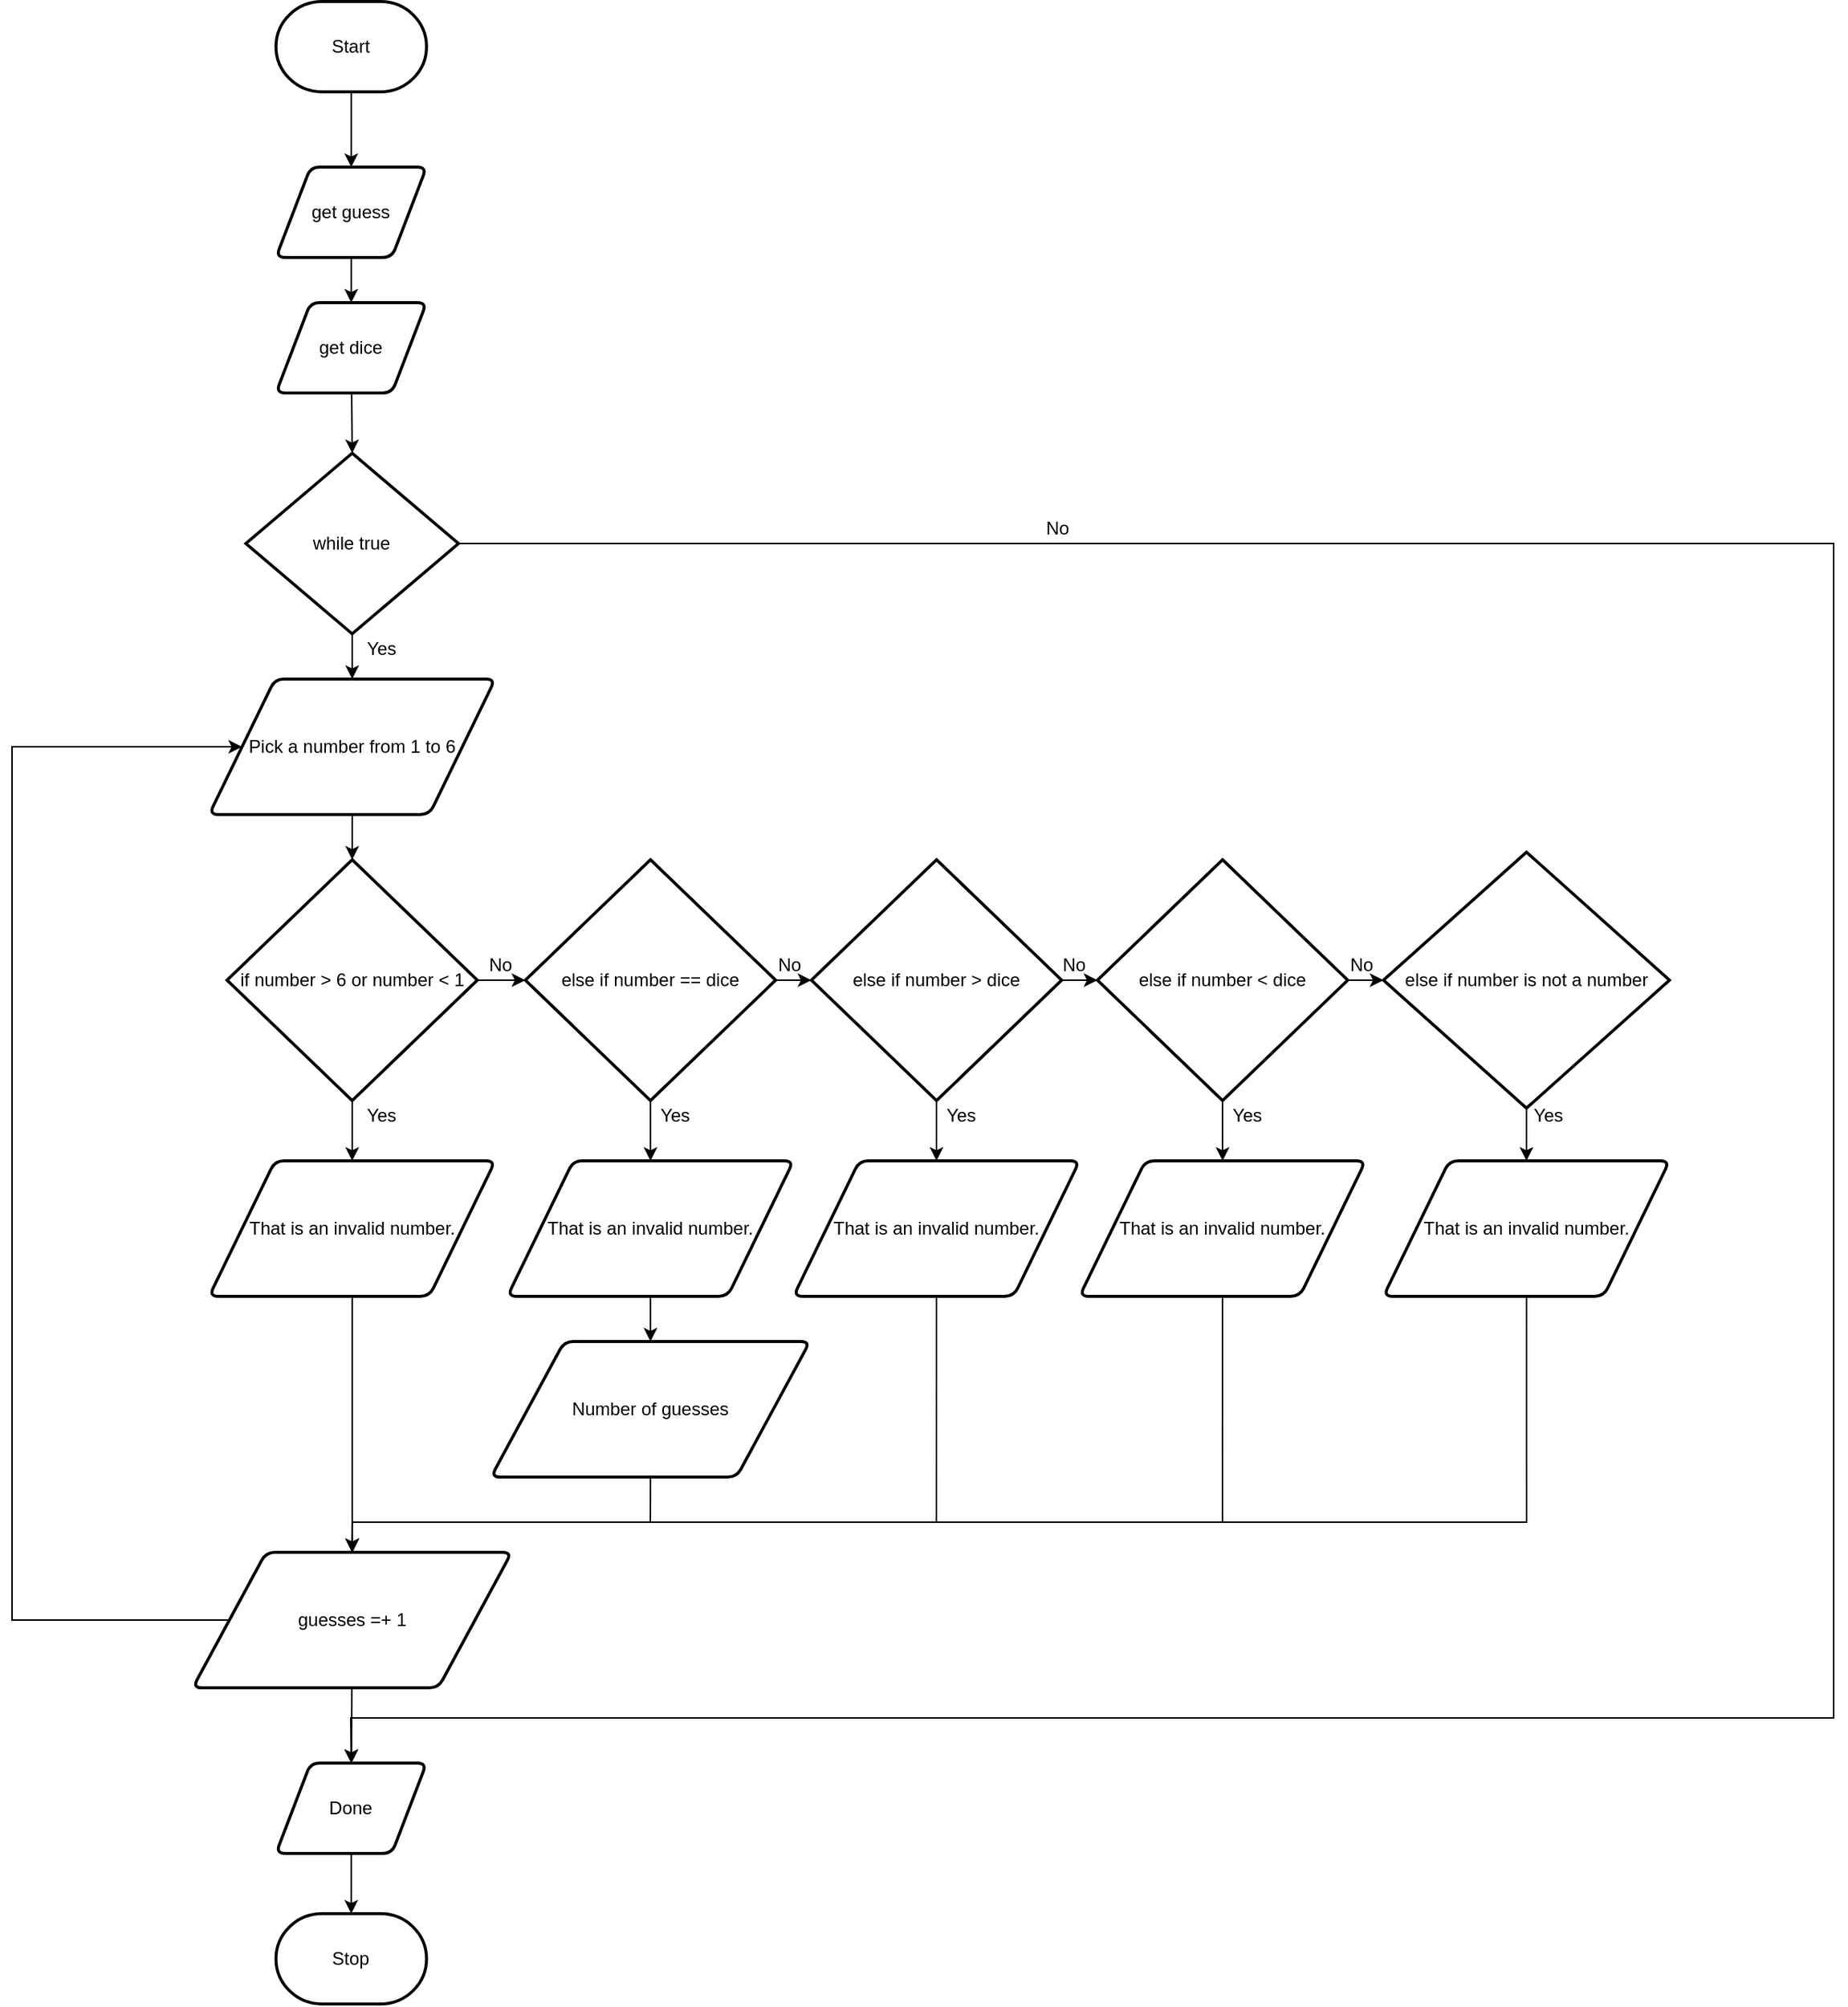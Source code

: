 <mxfile>
    <diagram id="XFeUj8sELu0SxBKYJ9N4" name="Page-1">
        <mxGraphModel dx="1082" dy="1849" grid="1" gridSize="10" guides="1" tooltips="1" connect="1" arrows="1" fold="1" page="1" pageScale="1" pageWidth="850" pageHeight="1100" math="0" shadow="0">
            <root>
                <mxCell id="0"/>
                <mxCell id="1" parent="0"/>
                <mxCell id="152" value="" style="edgeStyle=none;html=1;" parent="1" source="3" target="117" edge="1">
                    <mxGeometry relative="1" as="geometry"/>
                </mxCell>
                <mxCell id="3" value="Start" style="strokeWidth=2;html=1;shape=mxgraph.flowchart.terminator;whiteSpace=wrap;" parent="1" vertex="1">
                    <mxGeometry x="335.31" y="-30" width="100" height="60" as="geometry"/>
                </mxCell>
                <mxCell id="154" value="" style="edgeStyle=none;html=1;" parent="1" source="117" target="119" edge="1">
                    <mxGeometry relative="1" as="geometry"/>
                </mxCell>
                <mxCell id="117" value="get guess" style="shape=parallelogram;html=1;strokeWidth=2;perimeter=parallelogramPerimeter;whiteSpace=wrap;rounded=1;arcSize=12;size=0.23;" parent="1" vertex="1">
                    <mxGeometry x="335.31" y="80" width="100" height="60" as="geometry"/>
                </mxCell>
                <mxCell id="118" style="edgeStyle=none;html=1;entryX=0.5;entryY=0;entryDx=0;entryDy=0;entryPerimeter=0;" parent="1" source="119" target="124" edge="1">
                    <mxGeometry relative="1" as="geometry"/>
                </mxCell>
                <mxCell id="119" value="get dice" style="shape=parallelogram;html=1;strokeWidth=2;perimeter=parallelogramPerimeter;whiteSpace=wrap;rounded=1;arcSize=12;size=0.23;" parent="1" vertex="1">
                    <mxGeometry x="335.31" y="170" width="100" height="60" as="geometry"/>
                </mxCell>
                <mxCell id="120" value="" style="edgeStyle=none;rounded=0;html=1;fontFamily=Helvetica;fontSize=12;fontColor=#F0F0F0;startArrow=none;" parent="1" edge="1">
                    <mxGeometry relative="1" as="geometry">
                        <mxPoint x="901.57" y="541.5" as="sourcePoint"/>
                        <mxPoint x="901.57" y="541.5" as="targetPoint"/>
                    </mxGeometry>
                </mxCell>
                <mxCell id="121" value="Yes" style="text;html=1;resizable=0;autosize=1;align=center;verticalAlign=middle;points=[];fillColor=none;strokeColor=none;rounded=0;" parent="1" vertex="1">
                    <mxGeometry x="385" y="390" width="40" height="20" as="geometry"/>
                </mxCell>
                <mxCell id="122" value="" style="edgeStyle=none;rounded=0;html=1;fontFamily=Helvetica;fontSize=12;fontColor=#F0F0F0;endArrow=none;" parent="1" edge="1">
                    <mxGeometry relative="1" as="geometry">
                        <mxPoint x="871.57" y="541.5" as="sourcePoint"/>
                        <mxPoint x="871.57" y="541.5" as="targetPoint"/>
                    </mxGeometry>
                </mxCell>
                <mxCell id="123" value="" style="edgeStyle=none;html=1;" parent="1" source="124" target="128" edge="1">
                    <mxGeometry relative="1" as="geometry"/>
                </mxCell>
                <mxCell id="164" style="edgeStyle=none;rounded=0;html=1;entryX=0.5;entryY=0;entryDx=0;entryDy=0;" parent="1" source="124" target="160" edge="1">
                    <mxGeometry relative="1" as="geometry">
                        <Array as="points">
                            <mxPoint x="1370" y="330"/>
                            <mxPoint x="1370" y="1110"/>
                            <mxPoint x="385" y="1110"/>
                        </Array>
                    </mxGeometry>
                </mxCell>
                <mxCell id="124" value="&lt;span id=&quot;docs-internal-guid-6195adaa-7fff-0db7-8f2a-d677f404ffa1&quot;&gt;&lt;span style=&quot;background-color: transparent ; vertical-align: baseline&quot;&gt;while true&lt;/span&gt;&lt;/span&gt;" style="strokeWidth=2;html=1;shape=mxgraph.flowchart.decision;whiteSpace=wrap;" parent="1" vertex="1">
                    <mxGeometry x="315.31" y="270" width="141.25" height="120" as="geometry"/>
                </mxCell>
                <mxCell id="125" value="" style="edgeStyle=none;rounded=0;html=1;endArrow=none;" parent="1" edge="1">
                    <mxGeometry relative="1" as="geometry">
                        <mxPoint x="741.57" y="801.667" as="sourcePoint"/>
                        <mxPoint x="741.57" y="801.667" as="targetPoint"/>
                    </mxGeometry>
                </mxCell>
                <mxCell id="126" value="No" style="text;html=1;resizable=0;autosize=1;align=center;verticalAlign=middle;points=[];fillColor=none;strokeColor=none;rounded=0;" parent="1" vertex="1">
                    <mxGeometry x="839.07" y="310" width="30" height="20" as="geometry"/>
                </mxCell>
                <mxCell id="127" value="" style="edgeStyle=none;html=1;" parent="1" source="128" target="131" edge="1">
                    <mxGeometry relative="1" as="geometry"/>
                </mxCell>
                <mxCell id="128" value="Pick a number from 1 to 6" style="shape=parallelogram;html=1;strokeWidth=2;perimeter=parallelogramPerimeter;whiteSpace=wrap;rounded=1;arcSize=12;size=0.23;" parent="1" vertex="1">
                    <mxGeometry x="290.94" y="420" width="190" height="90" as="geometry"/>
                </mxCell>
                <mxCell id="130" value="" style="edgeStyle=none;html=1;" parent="1" source="131" target="136" edge="1">
                    <mxGeometry relative="1" as="geometry"/>
                </mxCell>
                <mxCell id="175" style="edgeStyle=none;html=1;entryX=0.5;entryY=0;entryDx=0;entryDy=0;" edge="1" parent="1" source="131" target="133">
                    <mxGeometry relative="1" as="geometry"/>
                </mxCell>
                <mxCell id="131" value="&lt;span id=&quot;docs-internal-guid-6195adaa-7fff-0db7-8f2a-d677f404ffa1&quot;&gt;&lt;span style=&quot;background-color: transparent ; vertical-align: baseline&quot;&gt;if number &amp;gt; 6 or number &amp;lt; 1&lt;/span&gt;&lt;/span&gt;" style="strokeWidth=2;html=1;shape=mxgraph.flowchart.decision;whiteSpace=wrap;" parent="1" vertex="1">
                    <mxGeometry x="302.81" y="540" width="166.26" height="160" as="geometry"/>
                </mxCell>
                <mxCell id="132" style="edgeStyle=none;html=1;entryX=0.5;entryY=0;entryDx=0;entryDy=0;" parent="1" source="133" target="151" edge="1">
                    <mxGeometry relative="1" as="geometry"/>
                </mxCell>
                <mxCell id="133" value="That is an invalid number." style="shape=parallelogram;html=1;strokeWidth=2;perimeter=parallelogramPerimeter;whiteSpace=wrap;rounded=1;arcSize=12;size=0.23;" parent="1" vertex="1">
                    <mxGeometry x="290.94" y="740" width="190" height="90" as="geometry"/>
                </mxCell>
                <mxCell id="134" value="" style="edgeStyle=none;html=1;" parent="1" source="136" target="139" edge="1">
                    <mxGeometry relative="1" as="geometry"/>
                </mxCell>
                <mxCell id="135" style="edgeStyle=none;html=1;" parent="1" source="136" edge="1">
                    <mxGeometry relative="1" as="geometry">
                        <mxPoint x="584.07" y="740" as="targetPoint"/>
                    </mxGeometry>
                </mxCell>
                <mxCell id="136" value="else if number == dice" style="strokeWidth=2;html=1;shape=mxgraph.flowchart.decision;whiteSpace=wrap;" parent="1" vertex="1">
                    <mxGeometry x="500.94" y="540" width="166.26" height="160" as="geometry"/>
                </mxCell>
                <mxCell id="137" value="" style="edgeStyle=none;html=1;" parent="1" source="139" target="142" edge="1">
                    <mxGeometry relative="1" as="geometry"/>
                </mxCell>
                <mxCell id="138" value="" style="edgeStyle=none;html=1;" parent="1" source="139" target="147" edge="1">
                    <mxGeometry relative="1" as="geometry"/>
                </mxCell>
                <mxCell id="139" value="&lt;span id=&quot;docs-internal-guid-6195adaa-7fff-0db7-8f2a-d677f404ffa1&quot;&gt;&lt;span style=&quot;background-color: transparent ; vertical-align: baseline&quot;&gt;else if number &amp;gt; dice&lt;/span&gt;&lt;/span&gt;" style="strokeWidth=2;html=1;shape=mxgraph.flowchart.decision;whiteSpace=wrap;" parent="1" vertex="1">
                    <mxGeometry x="690.94" y="540" width="166.26" height="160" as="geometry"/>
                </mxCell>
                <mxCell id="140" value="" style="edgeStyle=none;html=1;" parent="1" source="142" target="144" edge="1">
                    <mxGeometry relative="1" as="geometry"/>
                </mxCell>
                <mxCell id="141" value="" style="edgeStyle=none;html=1;" parent="1" source="142" target="148" edge="1">
                    <mxGeometry relative="1" as="geometry"/>
                </mxCell>
                <mxCell id="142" value="&lt;span id=&quot;docs-internal-guid-6195adaa-7fff-0db7-8f2a-d677f404ffa1&quot;&gt;&lt;span style=&quot;background-color: transparent ; vertical-align: baseline&quot;&gt;else if number &amp;lt; dice&lt;/span&gt;&lt;/span&gt;" style="strokeWidth=2;html=1;shape=mxgraph.flowchart.decision;whiteSpace=wrap;" parent="1" vertex="1">
                    <mxGeometry x="880.94" y="540" width="166.26" height="160" as="geometry"/>
                </mxCell>
                <mxCell id="143" value="" style="edgeStyle=none;html=1;" parent="1" source="144" target="149" edge="1">
                    <mxGeometry relative="1" as="geometry"/>
                </mxCell>
                <mxCell id="144" value="else if number is not a number" style="strokeWidth=2;html=1;shape=mxgraph.flowchart.decision;whiteSpace=wrap;" parent="1" vertex="1">
                    <mxGeometry x="1070.94" y="535" width="190" height="170" as="geometry"/>
                </mxCell>
                <mxCell id="145" value="" style="edgeStyle=none;html=1;" parent="1" source="146" target="150" edge="1">
                    <mxGeometry relative="1" as="geometry"/>
                </mxCell>
                <mxCell id="146" value="That is an invalid number." style="shape=parallelogram;html=1;strokeWidth=2;perimeter=parallelogramPerimeter;whiteSpace=wrap;rounded=1;arcSize=12;size=0.23;" parent="1" vertex="1">
                    <mxGeometry x="489.07" y="740" width="190" height="90" as="geometry"/>
                </mxCell>
                <mxCell id="156" style="edgeStyle=none;rounded=0;html=1;entryX=0.5;entryY=0;entryDx=0;entryDy=0;" parent="1" source="147" target="151" edge="1">
                    <mxGeometry relative="1" as="geometry">
                        <Array as="points">
                            <mxPoint x="774" y="980"/>
                            <mxPoint x="386" y="980"/>
                        </Array>
                    </mxGeometry>
                </mxCell>
                <mxCell id="147" value="That is an invalid number." style="shape=parallelogram;html=1;strokeWidth=2;perimeter=parallelogramPerimeter;whiteSpace=wrap;rounded=1;arcSize=12;size=0.23;" parent="1" vertex="1">
                    <mxGeometry x="679.07" y="740" width="190" height="90" as="geometry"/>
                </mxCell>
                <mxCell id="157" style="edgeStyle=none;rounded=0;html=1;entryX=0.5;entryY=0;entryDx=0;entryDy=0;" parent="1" source="148" target="151" edge="1">
                    <mxGeometry relative="1" as="geometry">
                        <Array as="points">
                            <mxPoint x="964" y="980"/>
                            <mxPoint x="386" y="980"/>
                        </Array>
                    </mxGeometry>
                </mxCell>
                <mxCell id="148" value="That is an invalid number." style="shape=parallelogram;html=1;strokeWidth=2;perimeter=parallelogramPerimeter;whiteSpace=wrap;rounded=1;arcSize=12;size=0.23;" parent="1" vertex="1">
                    <mxGeometry x="869.07" y="740" width="190" height="90" as="geometry"/>
                </mxCell>
                <mxCell id="158" style="edgeStyle=none;rounded=0;html=1;entryX=0.5;entryY=0;entryDx=0;entryDy=0;" parent="1" source="149" target="151" edge="1">
                    <mxGeometry relative="1" as="geometry">
                        <Array as="points">
                            <mxPoint x="1166" y="980"/>
                            <mxPoint x="386" y="980"/>
                        </Array>
                    </mxGeometry>
                </mxCell>
                <mxCell id="149" value="That is an invalid number." style="shape=parallelogram;html=1;strokeWidth=2;perimeter=parallelogramPerimeter;whiteSpace=wrap;rounded=1;arcSize=12;size=0.23;" parent="1" vertex="1">
                    <mxGeometry x="1070.94" y="740" width="190" height="90" as="geometry"/>
                </mxCell>
                <mxCell id="155" style="edgeStyle=none;html=1;entryX=0.5;entryY=0;entryDx=0;entryDy=0;exitX=0.5;exitY=1;exitDx=0;exitDy=0;rounded=0;" parent="1" source="150" target="151" edge="1">
                    <mxGeometry relative="1" as="geometry">
                        <Array as="points">
                            <mxPoint x="584" y="980"/>
                            <mxPoint x="386" y="980"/>
                        </Array>
                    </mxGeometry>
                </mxCell>
                <mxCell id="150" value="Number of guesses" style="shape=parallelogram;html=1;strokeWidth=2;perimeter=parallelogramPerimeter;whiteSpace=wrap;rounded=1;arcSize=12;size=0.23;" parent="1" vertex="1">
                    <mxGeometry x="478.14" y="860" width="211.87" height="90" as="geometry"/>
                </mxCell>
                <mxCell id="159" style="edgeStyle=none;rounded=0;html=1;entryX=0;entryY=0.5;entryDx=0;entryDy=0;" parent="1" source="151" target="128" edge="1">
                    <mxGeometry relative="1" as="geometry">
                        <Array as="points">
                            <mxPoint x="160" y="1045"/>
                            <mxPoint x="160" y="465"/>
                        </Array>
                    </mxGeometry>
                </mxCell>
                <mxCell id="163" value="" style="edgeStyle=none;rounded=0;html=1;" parent="1" source="151" target="160" edge="1">
                    <mxGeometry relative="1" as="geometry"/>
                </mxCell>
                <mxCell id="151" value="guesses =+ 1" style="shape=parallelogram;html=1;strokeWidth=2;perimeter=parallelogramPerimeter;whiteSpace=wrap;rounded=1;arcSize=12;size=0.23;" parent="1" vertex="1">
                    <mxGeometry x="280" y="1000" width="211.87" height="90" as="geometry"/>
                </mxCell>
                <mxCell id="162" value="" style="edgeStyle=none;rounded=0;html=1;" parent="1" source="160" target="161" edge="1">
                    <mxGeometry relative="1" as="geometry"/>
                </mxCell>
                <mxCell id="160" value="Done" style="shape=parallelogram;html=1;strokeWidth=2;perimeter=parallelogramPerimeter;whiteSpace=wrap;rounded=1;arcSize=12;size=0.23;" parent="1" vertex="1">
                    <mxGeometry x="335.31" y="1140" width="100" height="60" as="geometry"/>
                </mxCell>
                <mxCell id="161" value="Stop" style="strokeWidth=2;html=1;shape=mxgraph.flowchart.terminator;whiteSpace=wrap;" parent="1" vertex="1">
                    <mxGeometry x="335.31" y="1240" width="100" height="60" as="geometry"/>
                </mxCell>
                <mxCell id="165" value="Yes" style="text;html=1;resizable=0;autosize=1;align=center;verticalAlign=middle;points=[];fillColor=none;strokeColor=none;rounded=0;" vertex="1" parent="1">
                    <mxGeometry x="385" y="700" width="40" height="20" as="geometry"/>
                </mxCell>
                <mxCell id="166" value="" style="edgeStyle=none;html=1;endArrow=none;" edge="1" parent="1" source="131" target="165">
                    <mxGeometry relative="1" as="geometry">
                        <mxPoint x="385.94" y="700" as="sourcePoint"/>
                        <mxPoint x="385.94" y="740" as="targetPoint"/>
                    </mxGeometry>
                </mxCell>
                <mxCell id="167" value="Yes" style="text;html=1;resizable=0;autosize=1;align=center;verticalAlign=middle;points=[];fillColor=none;strokeColor=none;rounded=0;" vertex="1" parent="1">
                    <mxGeometry x="580" y="700" width="40" height="20" as="geometry"/>
                </mxCell>
                <mxCell id="168" value="Yes" style="text;html=1;resizable=0;autosize=1;align=center;verticalAlign=middle;points=[];fillColor=none;strokeColor=none;rounded=0;" vertex="1" parent="1">
                    <mxGeometry x="770" y="700" width="40" height="20" as="geometry"/>
                </mxCell>
                <mxCell id="169" value="Yes" style="text;html=1;resizable=0;autosize=1;align=center;verticalAlign=middle;points=[];fillColor=none;strokeColor=none;rounded=0;" vertex="1" parent="1">
                    <mxGeometry x="960" y="700" width="40" height="20" as="geometry"/>
                </mxCell>
                <mxCell id="170" value="Yes" style="text;html=1;resizable=0;autosize=1;align=center;verticalAlign=middle;points=[];fillColor=none;strokeColor=none;rounded=0;" vertex="1" parent="1">
                    <mxGeometry x="1160" y="700" width="40" height="20" as="geometry"/>
                </mxCell>
                <mxCell id="171" value="No" style="text;html=1;resizable=0;autosize=1;align=center;verticalAlign=middle;points=[];fillColor=none;strokeColor=none;rounded=0;" vertex="1" parent="1">
                    <mxGeometry x="469.07" y="600" width="30" height="20" as="geometry"/>
                </mxCell>
                <mxCell id="172" value="No" style="text;html=1;resizable=0;autosize=1;align=center;verticalAlign=middle;points=[];fillColor=none;strokeColor=none;rounded=0;" vertex="1" parent="1">
                    <mxGeometry x="660.94" y="600" width="30" height="20" as="geometry"/>
                </mxCell>
                <mxCell id="173" value="No" style="text;html=1;resizable=0;autosize=1;align=center;verticalAlign=middle;points=[];fillColor=none;strokeColor=none;rounded=0;" vertex="1" parent="1">
                    <mxGeometry x="850" y="600" width="30" height="20" as="geometry"/>
                </mxCell>
                <mxCell id="174" value="No" style="text;html=1;resizable=0;autosize=1;align=center;verticalAlign=middle;points=[];fillColor=none;strokeColor=none;rounded=0;" vertex="1" parent="1">
                    <mxGeometry x="1040.94" y="600" width="30" height="20" as="geometry"/>
                </mxCell>
            </root>
        </mxGraphModel>
    </diagram>
</mxfile>
